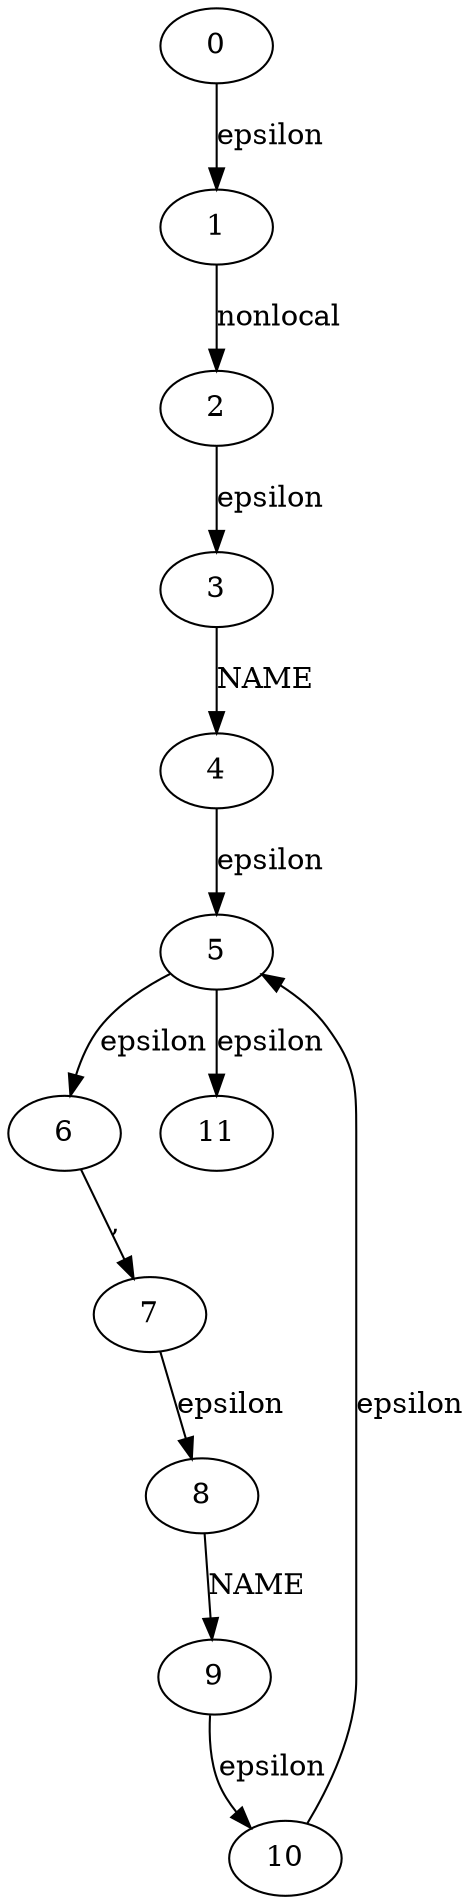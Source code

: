 
digraph nonlocal_stmt {
  0->1[label=epsilon]
  1->2[label="nonlocal"]
  2->3[label=epsilon]
  3->4[label=NAME]
  4->5[label=epsilon]
  5->6[label=epsilon]
  6->7[label=","]
  7->8[label=epsilon]
  8->9[label=NAME]
  9->10[label=epsilon]
  10->5[label=epsilon]
  5->11[label=epsilon]
}

